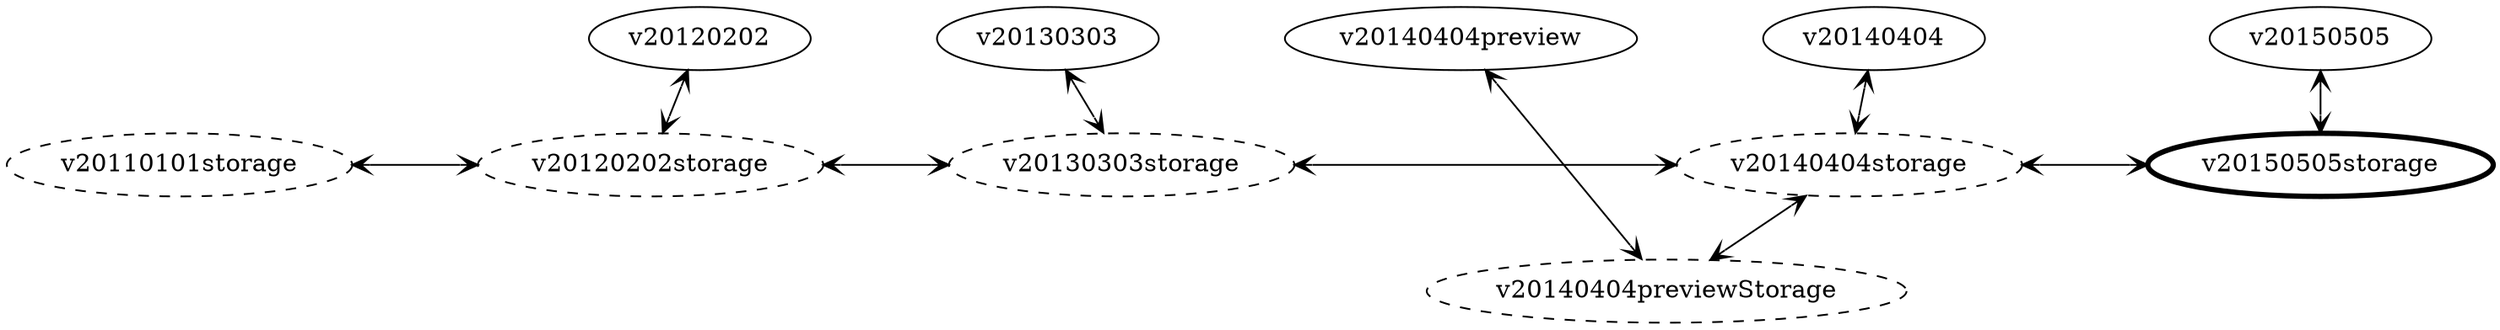 graph G {
    nodesep=1

    // Needs to hang out the front
    node [shape=ellipse, style=dashed, penwidth=1];
    v20110101storage;

    subgraph apiVersions {
        rank=same;
        label="API Versions";
        labelloc=t

        node [shape=ellipse, group=api, style=solid];
        v20120202;
        v20130303;
        v20140404preview;
        v20140404;
        v20150505;
    }

    subgraph storageVersions {
        rank=same;

        node [shape=ellipse, style=solid, penwidth=3];
        v20150505storage;

        node [shape=ellipse, style=dashed, penwidth=1];
        v20110101storage;
        v20120202storage;
        v20130303storage;
        v20140404storage;
    }

    edge [arrowhead=vee, arrowtail=vee, dir=both];
    v20120202 -- v20120202storage;
    v20130303 -- v20130303storage;
    v20140404preview -- v20140404previewStorage;
    v20140404 -- v20140404storage;
    v20150505 -- v20150505storage

    edge [arrowhead=vee, arrowtail=vee, dir=both];
    v20110101storage -- v20120202storage;
    v20120202storage -- v20130303storage;
    v20130303storage -- v20140404storage;
    v20140404storage -- v20140404previewStorage;
    v20140404storage -- v20150505storage;

    edge [style=invis]
    v20120202 -- v20130303 -- v20140404preview -- v20140404
    
}
